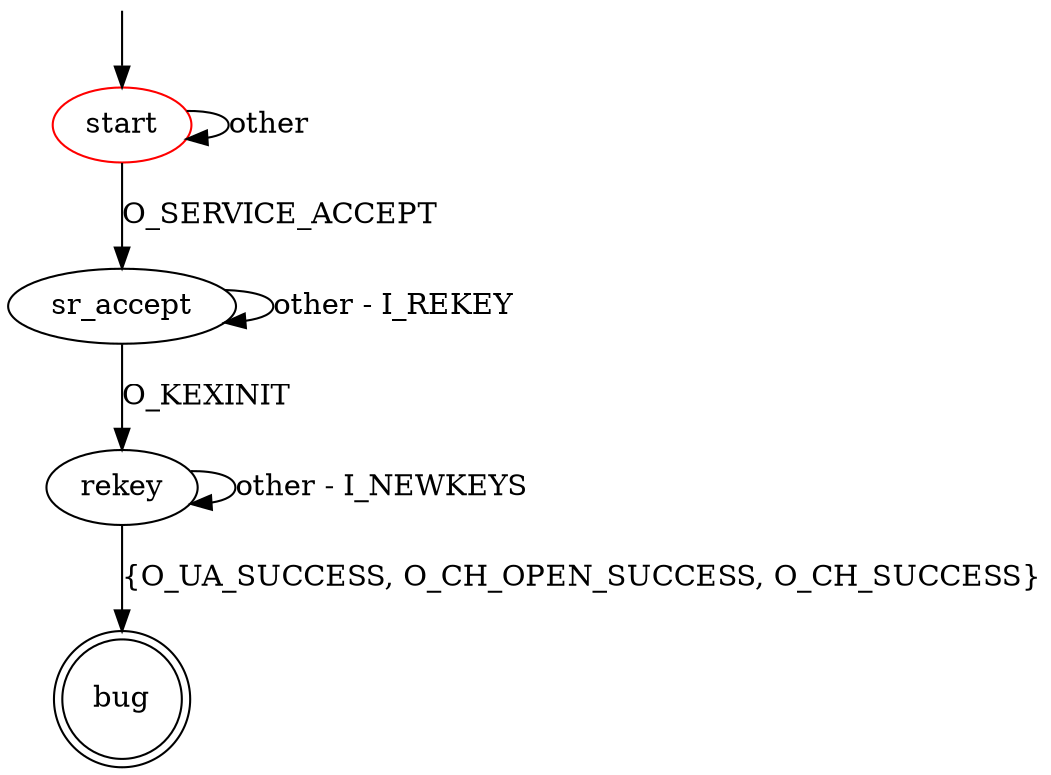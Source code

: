 digraph G {
label=""
start [color="red"]
bug [shape="doublecircle"]

start -> sr_accept [label="O_SERVICE_ACCEPT"]
start -> start [label="other"]
sr_accept -> rekey [label="O_KEXINIT"]
sr_accept -> sr_accept [label="other - I_REKEY"]
rekey -> bug [label="{O_UA_SUCCESS, O_CH_OPEN_SUCCESS, O_CH_SUCCESS}"]
rekey -> rekey [label="other - I_NEWKEYS"]

__start0 [label="" shape="none" width="0" height="0"];
__start0 -> start;
}
